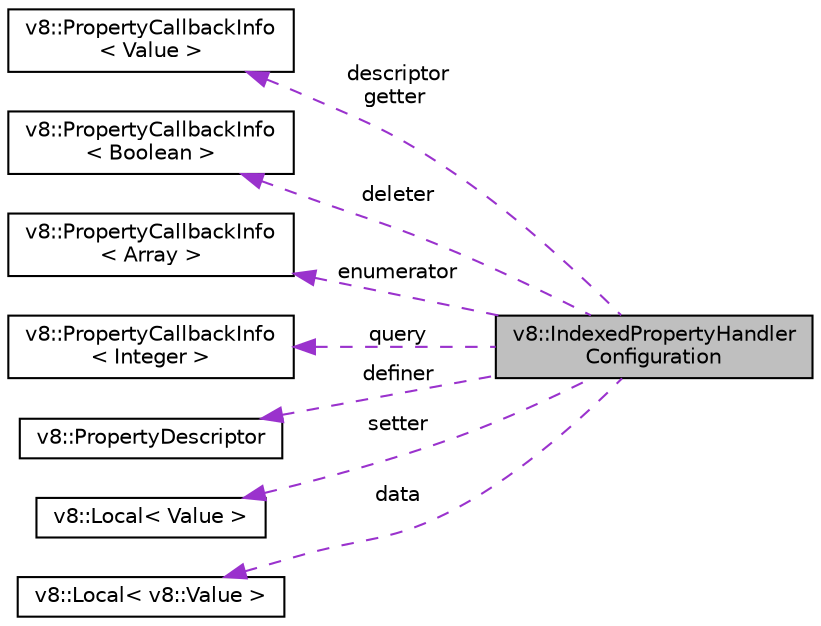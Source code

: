 digraph "v8::IndexedPropertyHandlerConfiguration"
{
  edge [fontname="Helvetica",fontsize="10",labelfontname="Helvetica",labelfontsize="10"];
  node [fontname="Helvetica",fontsize="10",shape=record];
  rankdir="LR";
  Node1 [label="v8::IndexedPropertyHandler\lConfiguration",height=0.2,width=0.4,color="black", fillcolor="grey75", style="filled", fontcolor="black"];
  Node2 -> Node1 [dir="back",color="darkorchid3",fontsize="10",style="dashed",label=" descriptor\ngetter" ,fontname="Helvetica"];
  Node2 [label="v8::PropertyCallbackInfo\l\< Value \>",height=0.2,width=0.4,color="black", fillcolor="white", style="filled",URL="$classv8_1_1PropertyCallbackInfo.html"];
  Node3 -> Node1 [dir="back",color="darkorchid3",fontsize="10",style="dashed",label=" deleter" ,fontname="Helvetica"];
  Node3 [label="v8::PropertyCallbackInfo\l\< Boolean \>",height=0.2,width=0.4,color="black", fillcolor="white", style="filled",URL="$classv8_1_1PropertyCallbackInfo.html"];
  Node4 -> Node1 [dir="back",color="darkorchid3",fontsize="10",style="dashed",label=" enumerator" ,fontname="Helvetica"];
  Node4 [label="v8::PropertyCallbackInfo\l\< Array \>",height=0.2,width=0.4,color="black", fillcolor="white", style="filled",URL="$classv8_1_1PropertyCallbackInfo.html"];
  Node5 -> Node1 [dir="back",color="darkorchid3",fontsize="10",style="dashed",label=" query" ,fontname="Helvetica"];
  Node5 [label="v8::PropertyCallbackInfo\l\< Integer \>",height=0.2,width=0.4,color="black", fillcolor="white", style="filled",URL="$classv8_1_1PropertyCallbackInfo.html"];
  Node6 -> Node1 [dir="back",color="darkorchid3",fontsize="10",style="dashed",label=" definer" ,fontname="Helvetica"];
  Node6 [label="v8::PropertyDescriptor",height=0.2,width=0.4,color="black", fillcolor="white", style="filled",URL="$classv8_1_1PropertyDescriptor.html"];
  Node7 -> Node1 [dir="back",color="darkorchid3",fontsize="10",style="dashed",label=" setter" ,fontname="Helvetica"];
  Node7 [label="v8::Local\< Value \>",height=0.2,width=0.4,color="black", fillcolor="white", style="filled",URL="$classv8_1_1Local.html"];
  Node8 -> Node1 [dir="back",color="darkorchid3",fontsize="10",style="dashed",label=" data" ,fontname="Helvetica"];
  Node8 [label="v8::Local\< v8::Value \>",height=0.2,width=0.4,color="black", fillcolor="white", style="filled",URL="$classv8_1_1Local.html"];
}
